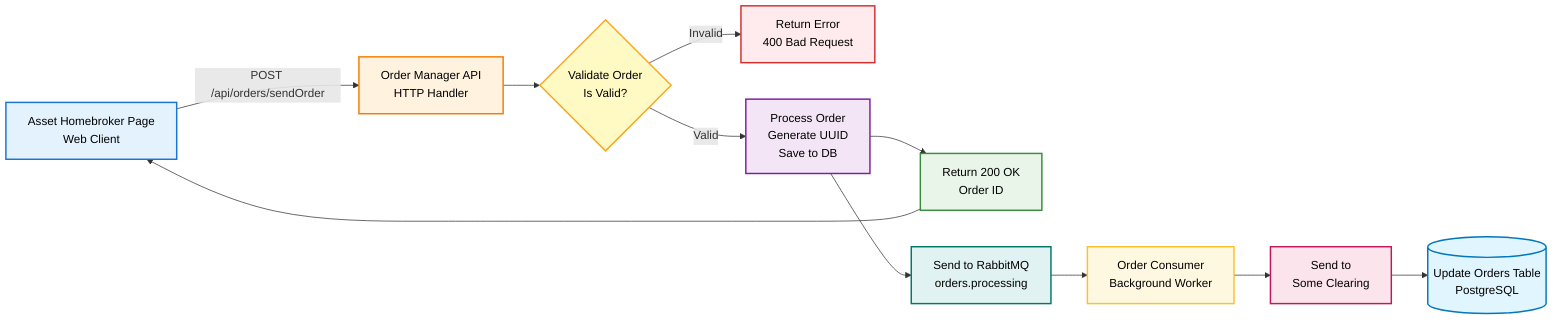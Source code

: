 graph LR
    %% Client Request
    Client[Asset Homebroker Page<br/>Web Client]:::client
    
    %% Order Submission
    Client -->|POST /api/orders/sendOrder| OrderAPI[Order Manager API<br/>HTTP Handler]:::api
    
    %% Validation
    OrderAPI --> Validation{Validate Order<br/>Is Valid?}:::decision
    Validation -->|Invalid| ErrorResponse[Return Error<br/>400 Bad Request]:::error
    Validation -->|Valid| ProcessOrder[Process Order<br/>Generate UUID<br/>Save to DB]:::process
    
    %% Success Response
    ProcessOrder --> SuccessResponse[Return 200 OK<br/>Order ID]:::success
    SuccessResponse --> Client
    
    %% Async Processing
    ProcessOrder --> RabbitMQ[Send to RabbitMQ<br/>orders.processing]:::queue
    RabbitMQ --> OrderConsumer[Order Consumer<br/>Background Worker]:::worker
    OrderConsumer --> SomeClearing[Send to<br/>Some Clearing]:::external
    SomeClearing --> Database[(Update Orders Table<br/>PostgreSQL)]:::database
    
    %% CSS Classes
    classDef client fill:#E3F2FD,stroke:#1976D2,stroke-width:2px,color:#000
    classDef api fill:#FFF3E0,stroke:#F57C00,stroke-width:2px,color:#000
    classDef decision fill:#FFF9C4,stroke:#F9A825,stroke-width:2px,color:#000
    classDef error fill:#FFEBEE,stroke:#D32F2F,stroke-width:2px,color:#000
    classDef success fill:#E8F5E8,stroke:#388E3C,stroke-width:2px,color:#000
    classDef process fill:#F3E5F5,stroke:#7B1FA2,stroke-width:2px,color:#000
    classDef queue fill:#E0F2F1,stroke:#00796B,stroke-width:2px,color:#000
    classDef worker fill:#FFF8E1,stroke:#FBC02D,stroke-width:2px,color:#000
    classDef external fill:#FCE4EC,stroke:#C2185B,stroke-width:2px,color:#000
    classDef database fill:#E1F5FE,stroke:#0277BD,stroke-width:2px,color:#000